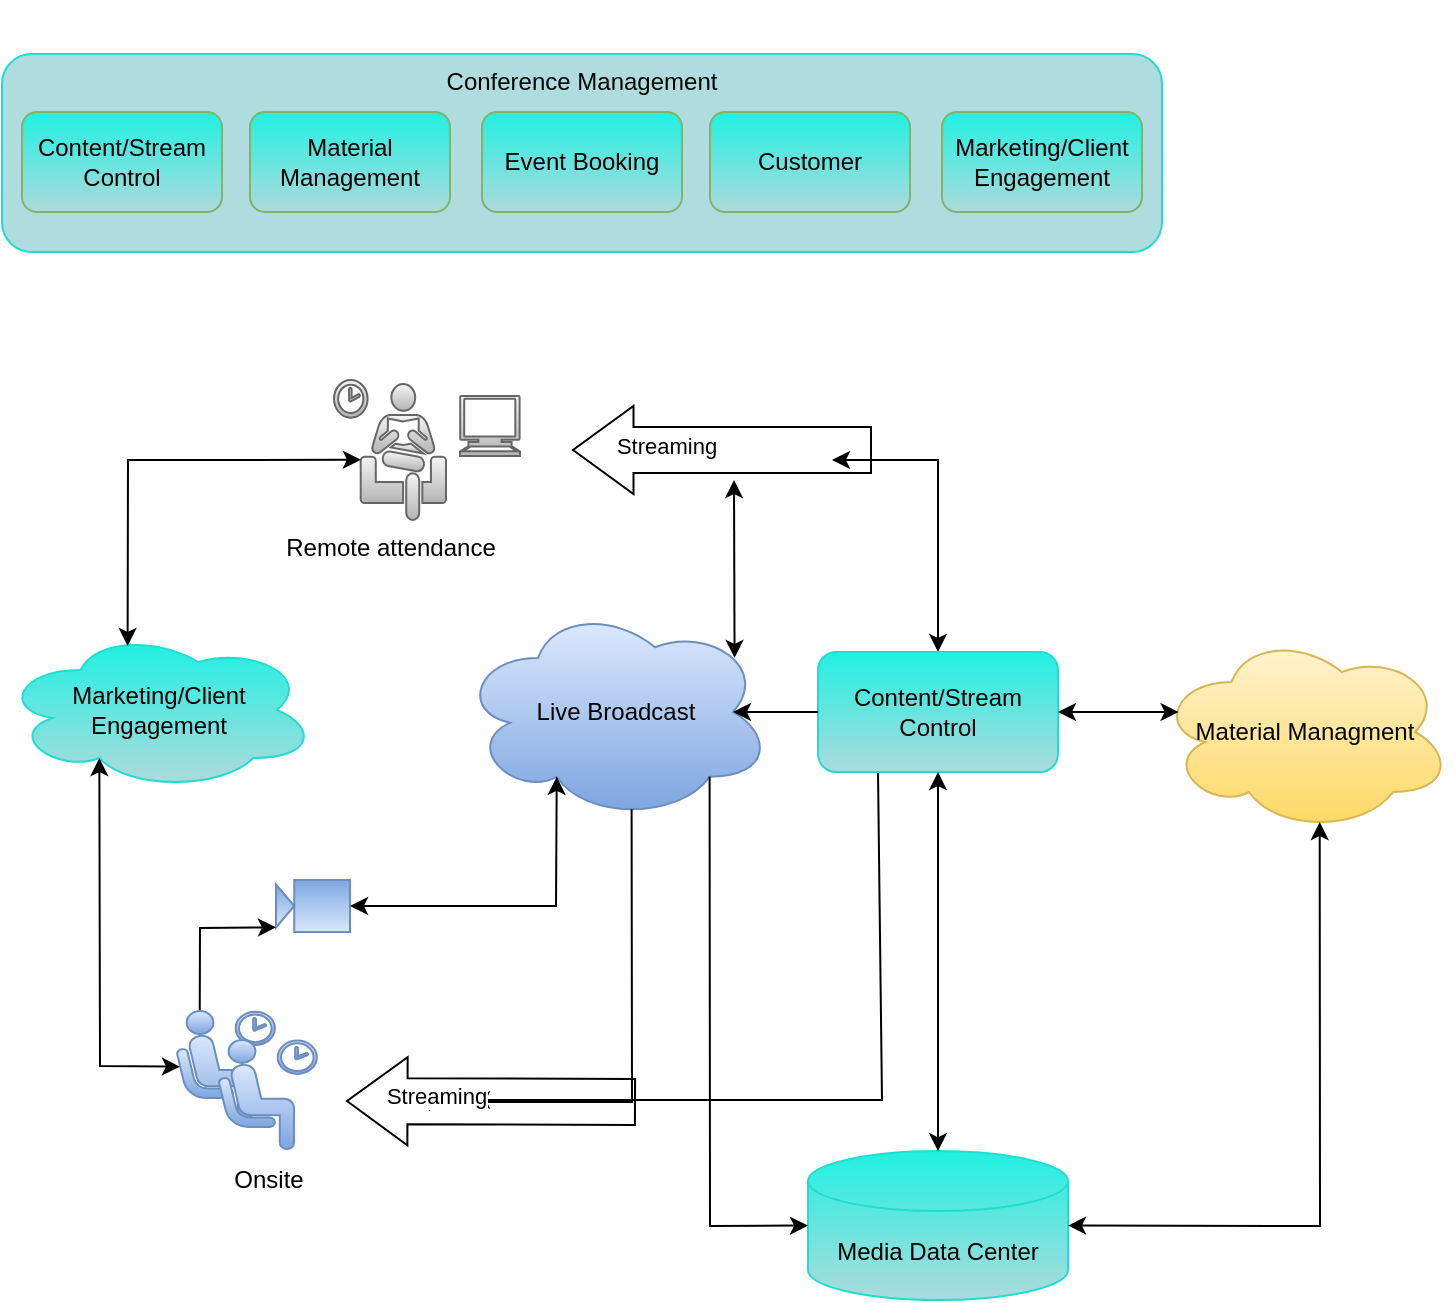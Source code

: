 <mxfile version="16.4.5" type="github">
  <diagram name="Page-1" id="3e8102d1-ef87-2e61-34e1-82d9a586fe2e">
    <mxGraphModel dx="957" dy="575" grid="1" gridSize="10" guides="1" tooltips="1" connect="1" arrows="1" fold="1" page="1" pageScale="1" pageWidth="1169" pageHeight="827" background="none" math="0" shadow="0">
      <root>
        <mxCell id="0" />
        <mxCell id="1" parent="0" />
        <mxCell id="70666756c84bb93c-7" value="Event Booking" style="shadow=0;dashed=0;html=1;strokeColor=none;fillColor=#ffffff;labelPosition=center;verticalLabelPosition=bottom;verticalAlign=top;shape=mxgraph.office.users.response_group;rounded=0;comic=0;fontFamily=Verdana;fontSize=14;fontColor=#FFFFFF;" parent="1" vertex="1">
          <mxGeometry x="126" y="37" width="58" height="54" as="geometry" />
        </mxCell>
        <mxCell id="70666756c84bb93c-9" value="Digital&lt;div&gt;Development&lt;/div&gt;" style="shadow=0;dashed=0;html=1;strokeColor=none;fillColor=#ffffff;labelPosition=center;verticalLabelPosition=bottom;verticalAlign=top;shape=mxgraph.office.servers.on_premises_server;rounded=0;comic=0;fontFamily=Verdana;fontSize=14;fontColor=#FFFFFF;" parent="1" vertex="1">
          <mxGeometry x="476" y="116" width="44" height="58" as="geometry" />
        </mxCell>
        <mxCell id="70666756c84bb93c-10" value="Technology&lt;div&gt;Certificates&lt;/div&gt;" style="shadow=0;dashed=0;html=1;strokeColor=none;fillColor=#ffffff;labelPosition=center;verticalLabelPosition=bottom;verticalAlign=top;shape=mxgraph.office.security.token_service;rounded=0;comic=0;fontFamily=Verdana;fontSize=14;fontColor=#FFFFFF;" parent="1" vertex="1">
          <mxGeometry x="66" y="10" width="60" height="56" as="geometry" />
        </mxCell>
        <mxCell id="70666756c84bb93c-12" value="Global&lt;div&gt;Partnerships&lt;/div&gt;" style="shadow=0;dashed=0;html=1;strokeColor=none;fillColor=#ffffff;labelPosition=center;verticalLabelPosition=bottom;verticalAlign=top;shape=mxgraph.office.concepts.globe_internet;rounded=0;comic=0;fontFamily=Verdana;fontSize=14;fontColor=#FFFFFF;" parent="1" vertex="1">
          <mxGeometry x="217" y="35" width="49" height="49" as="geometry" />
        </mxCell>
        <mxCell id="70666756c84bb93c-13" value="Environmental&lt;div&gt;Awareness&lt;/div&gt;" style="shadow=0;dashed=0;html=1;strokeColor=none;shape=mxgraph.mscae.general.continuous_cycle;fillColor=#ffffff;rounded=0;comic=0;fontFamily=Verdana;fontSize=14;fontColor=#FFFFFF;verticalAlign=top;labelPosition=center;verticalLabelPosition=bottom;align=center;" parent="1" vertex="1">
          <mxGeometry x="326" y="30" width="48" height="50" as="geometry" />
        </mxCell>
        <mxCell id="NWi8stcRYAT5q37b9TVu-14" value="Conference Management" style="rounded=1;whiteSpace=wrap;html=1;labelBackgroundColor=none;strokeColor=#1FDED1;fillColor=#AFDCDE;verticalAlign=top;" vertex="1" parent="1">
          <mxGeometry x="20" y="37" width="580" height="99" as="geometry" />
        </mxCell>
        <mxCell id="NWi8stcRYAT5q37b9TVu-5" value="Content/Stream Control" style="rounded=1;whiteSpace=wrap;html=1;labelBackgroundColor=none;fillColor=#21F0E2;gradientColor=#ADDADB;strokeColor=#82b366;" vertex="1" parent="1">
          <mxGeometry x="30" y="66" width="100" height="50" as="geometry" />
        </mxCell>
        <mxCell id="NWi8stcRYAT5q37b9TVu-15" value="Event Booking" style="rounded=1;whiteSpace=wrap;html=1;labelBackgroundColor=none;fillColor=#21F0E2;gradientColor=#ADDADB;strokeColor=#82b366;" vertex="1" parent="1">
          <mxGeometry x="260" y="66" width="100" height="50" as="geometry" />
        </mxCell>
        <mxCell id="NWi8stcRYAT5q37b9TVu-16" value="Material Management" style="rounded=1;whiteSpace=wrap;html=1;labelBackgroundColor=none;fillColor=#21F0E2;gradientColor=#ADDADB;strokeColor=#82b366;" vertex="1" parent="1">
          <mxGeometry x="144" y="66" width="100" height="50" as="geometry" />
        </mxCell>
        <mxCell id="NWi8stcRYAT5q37b9TVu-17" value="Marketing/Client Engagement" style="rounded=1;whiteSpace=wrap;html=1;labelBackgroundColor=none;fillColor=#21F0E2;gradientColor=#ADDADB;strokeColor=#82b366;" vertex="1" parent="1">
          <mxGeometry x="490" y="66" width="100" height="50" as="geometry" />
        </mxCell>
        <mxCell id="NWi8stcRYAT5q37b9TVu-18" value="Customer" style="rounded=1;whiteSpace=wrap;html=1;labelBackgroundColor=none;fillColor=#21F0E2;gradientColor=#ADDADB;strokeColor=#82b366;" vertex="1" parent="1">
          <mxGeometry x="374" y="66" width="100" height="50" as="geometry" />
        </mxCell>
        <mxCell id="NWi8stcRYAT5q37b9TVu-20" value="Remote attendance" style="shape=mxgraph.signs.people.waiting_room_2;html=1;pointerEvents=1;fillColor=#f5f5f5;strokeColor=#666666;verticalLabelPosition=bottom;verticalAlign=top;align=center;sketch=0;labelBackgroundColor=none;gradientColor=#b3b3b3;" vertex="1" parent="1">
          <mxGeometry x="186" y="200" width="56" height="70" as="geometry" />
        </mxCell>
        <mxCell id="NWi8stcRYAT5q37b9TVu-26" value="" style="shape=mxgraph.signs.tech.video_camera;html=1;pointerEvents=1;fillColor=#dae8fc;strokeColor=#6c8ebf;verticalLabelPosition=bottom;verticalAlign=top;align=center;sketch=0;labelBackgroundColor=none;gradientColor=#7ea6e0;rotation=-180;" vertex="1" parent="1">
          <mxGeometry x="157" y="450" width="37" height="26" as="geometry" />
        </mxCell>
        <mxCell id="NWi8stcRYAT5q37b9TVu-27" value="Live Broadcast" style="ellipse;shape=cloud;whiteSpace=wrap;html=1;labelBackgroundColor=none;strokeColor=#6c8ebf;fillColor=#dae8fc;gradientColor=#7ea6e0;" vertex="1" parent="1">
          <mxGeometry x="249" y="312" width="156" height="108" as="geometry" />
        </mxCell>
        <mxCell id="NWi8stcRYAT5q37b9TVu-30" value="" style="endArrow=classic;startArrow=classic;html=1;rounded=0;exitX=0.88;exitY=0.25;exitDx=0;exitDy=0;exitPerimeter=0;" edge="1" parent="1" source="NWi8stcRYAT5q37b9TVu-27">
          <mxGeometry width="50" height="50" relative="1" as="geometry">
            <mxPoint x="455" y="450" as="sourcePoint" />
            <mxPoint x="386" y="250" as="targetPoint" />
          </mxGeometry>
        </mxCell>
        <mxCell id="NWi8stcRYAT5q37b9TVu-34" value="" style="endArrow=classic;html=1;rounded=0;exitX=0.24;exitY=0;exitDx=0;exitDy=0;exitPerimeter=0;entryX=1;entryY=0.09;entryDx=0;entryDy=0;entryPerimeter=0;" edge="1" parent="1" source="NWi8stcRYAT5q37b9TVu-21" target="NWi8stcRYAT5q37b9TVu-26">
          <mxGeometry width="50" height="50" relative="1" as="geometry">
            <mxPoint x="-23" y="430" as="sourcePoint" />
            <mxPoint x="129" y="470" as="targetPoint" />
            <Array as="points">
              <mxPoint x="119" y="474" />
            </Array>
          </mxGeometry>
        </mxCell>
        <mxCell id="NWi8stcRYAT5q37b9TVu-35" value="" style="group" vertex="1" connectable="0" parent="1">
          <mxGeometry x="107" y="515.56" width="70.45" height="70" as="geometry" />
        </mxCell>
        <mxCell id="NWi8stcRYAT5q37b9TVu-23" value="" style="group" vertex="1" connectable="0" parent="NWi8stcRYAT5q37b9TVu-35">
          <mxGeometry width="70" height="70" as="geometry" />
        </mxCell>
        <mxCell id="NWi8stcRYAT5q37b9TVu-21" value="" style="shape=mxgraph.signs.people.waiting_room_1;html=1;pointerEvents=1;fillColor=#dae8fc;strokeColor=#6c8ebf;verticalLabelPosition=bottom;verticalAlign=top;align=center;sketch=0;labelBackgroundColor=none;gradientColor=#7ea6e0;" vertex="1" parent="NWi8stcRYAT5q37b9TVu-23">
          <mxGeometry width="49.45" height="55.556" as="geometry" />
        </mxCell>
        <mxCell id="NWi8stcRYAT5q37b9TVu-22" value="Onsite" style="shape=mxgraph.signs.people.waiting_room_1;html=1;pointerEvents=1;fillColor=#dae8fc;strokeColor=#6c8ebf;verticalLabelPosition=bottom;verticalAlign=top;align=center;sketch=0;labelBackgroundColor=none;gradientColor=#7ea6e0;" vertex="1" parent="NWi8stcRYAT5q37b9TVu-35">
          <mxGeometry x="21.0" y="14.444" width="49.45" height="55.556" as="geometry" />
        </mxCell>
        <mxCell id="NWi8stcRYAT5q37b9TVu-37" value="" style="endArrow=classic;html=1;rounded=0;exitX=0.55;exitY=0.95;exitDx=0;exitDy=0;exitPerimeter=0;" edge="1" parent="1" source="NWi8stcRYAT5q37b9TVu-27">
          <mxGeometry width="50" height="50" relative="1" as="geometry">
            <mxPoint x="265" y="580" as="sourcePoint" />
            <mxPoint x="225" y="561" as="targetPoint" />
            <Array as="points">
              <mxPoint x="335" y="561" />
            </Array>
          </mxGeometry>
        </mxCell>
        <mxCell id="NWi8stcRYAT5q37b9TVu-39" value="&lt;span&gt;Material Managment&lt;/span&gt;" style="ellipse;shape=cloud;whiteSpace=wrap;html=1;labelBackgroundColor=none;strokeColor=#d6b656;fillColor=#fff2cc;gradientColor=#ffd966;" vertex="1" parent="1">
          <mxGeometry x="598" y="326" width="147" height="100" as="geometry" />
        </mxCell>
        <mxCell id="NWi8stcRYAT5q37b9TVu-41" value="" style="endArrow=classic;html=1;rounded=0;exitX=0.25;exitY=1;exitDx=0;exitDy=0;" edge="1" parent="1" source="NWi8stcRYAT5q37b9TVu-56">
          <mxGeometry width="50" height="50" relative="1" as="geometry">
            <mxPoint x="498" y="460" as="sourcePoint" />
            <mxPoint x="255" y="560" as="targetPoint" />
            <Array as="points">
              <mxPoint x="460" y="560" />
            </Array>
          </mxGeometry>
        </mxCell>
        <mxCell id="NWi8stcRYAT5q37b9TVu-42" value="&lt;span&gt;Marketing/Client Engagement&lt;/span&gt;" style="ellipse;shape=cloud;whiteSpace=wrap;html=1;labelBackgroundColor=none;strokeColor=#1FDED1;fillColor=#21F0E2;gradientColor=#ADDADB;" vertex="1" parent="1">
          <mxGeometry x="20" y="325" width="157" height="80" as="geometry" />
        </mxCell>
        <mxCell id="NWi8stcRYAT5q37b9TVu-43" value="" style="endArrow=classic;startArrow=classic;html=1;rounded=0;entryX=0.24;entryY=0.57;entryDx=0;entryDy=0;entryPerimeter=0;exitX=0.4;exitY=0.1;exitDx=0;exitDy=0;exitPerimeter=0;" edge="1" parent="1" source="NWi8stcRYAT5q37b9TVu-42" target="NWi8stcRYAT5q37b9TVu-20">
          <mxGeometry width="50" height="50" relative="1" as="geometry">
            <mxPoint x="187" y="350" as="sourcePoint" />
            <mxPoint x="237" y="300" as="targetPoint" />
            <Array as="points">
              <mxPoint x="83" y="240" />
            </Array>
          </mxGeometry>
        </mxCell>
        <mxCell id="NWi8stcRYAT5q37b9TVu-44" value="" style="endArrow=classic;startArrow=classic;html=1;rounded=0;entryX=0.31;entryY=0.8;entryDx=0;entryDy=0;entryPerimeter=0;exitX=0.04;exitY=0.5;exitDx=0;exitDy=0;exitPerimeter=0;" edge="1" parent="1" source="NWi8stcRYAT5q37b9TVu-21" target="NWi8stcRYAT5q37b9TVu-42">
          <mxGeometry width="50" height="50" relative="1" as="geometry">
            <mxPoint x="-33" y="420" as="sourcePoint" />
            <mxPoint x="17" y="370" as="targetPoint" />
            <Array as="points">
              <mxPoint x="69" y="543" />
            </Array>
          </mxGeometry>
        </mxCell>
        <mxCell id="NWi8stcRYAT5q37b9TVu-46" value="" style="shape=flexArrow;endArrow=classic;html=1;rounded=0;width=23;endSize=9.75;" edge="1" parent="1">
          <mxGeometry width="50" height="50" relative="1" as="geometry">
            <mxPoint x="455" y="235" as="sourcePoint" />
            <mxPoint x="305" y="235" as="targetPoint" />
          </mxGeometry>
        </mxCell>
        <mxCell id="NWi8stcRYAT5q37b9TVu-52" value="Streaming" style="edgeLabel;html=1;align=center;verticalAlign=middle;resizable=0;points=[];" vertex="1" connectable="0" parent="NWi8stcRYAT5q37b9TVu-46">
          <mxGeometry x="0.373" y="-2" relative="1" as="geometry">
            <mxPoint as="offset" />
          </mxGeometry>
        </mxCell>
        <mxCell id="NWi8stcRYAT5q37b9TVu-47" value="" style="endArrow=classic;startArrow=classic;html=1;rounded=0;exitX=0.5;exitY=0;exitDx=0;exitDy=0;" edge="1" parent="1" source="NWi8stcRYAT5q37b9TVu-56">
          <mxGeometry width="50" height="50" relative="1" as="geometry">
            <mxPoint x="495" y="350" as="sourcePoint" />
            <mxPoint x="435" y="240" as="targetPoint" />
            <Array as="points">
              <mxPoint x="488" y="240" />
            </Array>
          </mxGeometry>
        </mxCell>
        <mxCell id="NWi8stcRYAT5q37b9TVu-48" value="" style="shape=mxgraph.signs.tech.computer;html=1;pointerEvents=1;fillColor=#f5f5f5;strokeColor=#666666;verticalLabelPosition=bottom;verticalAlign=top;align=center;sketch=0;labelBackgroundColor=none;gradientColor=#b3b3b3;" vertex="1" parent="1">
          <mxGeometry x="249" y="208" width="30" height="30" as="geometry" />
        </mxCell>
        <mxCell id="NWi8stcRYAT5q37b9TVu-50" value="" style="shape=flexArrow;endArrow=classic;html=1;rounded=0;width=23;endSize=9.75;" edge="1" parent="1">
          <mxGeometry width="50" height="50" relative="1" as="geometry">
            <mxPoint x="337" y="561" as="sourcePoint" />
            <mxPoint x="192" y="560.5" as="targetPoint" />
          </mxGeometry>
        </mxCell>
        <mxCell id="NWi8stcRYAT5q37b9TVu-51" value="Streaming" style="edgeLabel;html=1;align=center;verticalAlign=middle;resizable=0;points=[];" vertex="1" connectable="0" parent="NWi8stcRYAT5q37b9TVu-50">
          <mxGeometry x="0.144" y="12" relative="1" as="geometry">
            <mxPoint x="-17" y="-15" as="offset" />
          </mxGeometry>
        </mxCell>
        <mxCell id="NWi8stcRYAT5q37b9TVu-56" value="&lt;span&gt;Content/Stream Control&lt;/span&gt;" style="rounded=1;whiteSpace=wrap;html=1;labelBackgroundColor=none;strokeColor=#1FDED1;fillColor=#21F0E2;gradientColor=#ADDADB;" vertex="1" parent="1">
          <mxGeometry x="428" y="336" width="120" height="60" as="geometry" />
        </mxCell>
        <mxCell id="NWi8stcRYAT5q37b9TVu-57" value="" style="endArrow=classic;html=1;rounded=0;entryX=0.875;entryY=0.5;entryDx=0;entryDy=0;entryPerimeter=0;exitX=0;exitY=0.5;exitDx=0;exitDy=0;" edge="1" parent="1" source="NWi8stcRYAT5q37b9TVu-56" target="NWi8stcRYAT5q37b9TVu-27">
          <mxGeometry width="50" height="50" relative="1" as="geometry">
            <mxPoint x="418" y="380" as="sourcePoint" />
            <mxPoint x="468" y="330" as="targetPoint" />
          </mxGeometry>
        </mxCell>
        <mxCell id="NWi8stcRYAT5q37b9TVu-58" value="" style="endArrow=classic;startArrow=classic;html=1;rounded=0;entryX=0.07;entryY=0.4;entryDx=0;entryDy=0;entryPerimeter=0;exitX=1;exitY=0.5;exitDx=0;exitDy=0;" edge="1" parent="1" source="NWi8stcRYAT5q37b9TVu-56" target="NWi8stcRYAT5q37b9TVu-39">
          <mxGeometry width="50" height="50" relative="1" as="geometry">
            <mxPoint x="558" y="480" as="sourcePoint" />
            <mxPoint x="608" y="430" as="targetPoint" />
          </mxGeometry>
        </mxCell>
        <mxCell id="NWi8stcRYAT5q37b9TVu-59" value="Media Data Center" style="shape=cylinder3;whiteSpace=wrap;html=1;boundedLbl=1;backgroundOutline=1;size=15;labelBackgroundColor=none;strokeColor=#1FDED1;fillColor=#21F0E2;gradientColor=#ADDADB;" vertex="1" parent="1">
          <mxGeometry x="423" y="585.56" width="130" height="74.44" as="geometry" />
        </mxCell>
        <mxCell id="NWi8stcRYAT5q37b9TVu-61" value="" style="endArrow=classic;startArrow=classic;html=1;rounded=0;entryX=0.55;entryY=0.95;entryDx=0;entryDy=0;entryPerimeter=0;exitX=1;exitY=0.5;exitDx=0;exitDy=0;exitPerimeter=0;" edge="1" parent="1" source="NWi8stcRYAT5q37b9TVu-59" target="NWi8stcRYAT5q37b9TVu-39">
          <mxGeometry width="50" height="50" relative="1" as="geometry">
            <mxPoint x="278" y="460" as="sourcePoint" />
            <mxPoint x="328" y="410" as="targetPoint" />
            <Array as="points">
              <mxPoint x="679" y="623" />
            </Array>
          </mxGeometry>
        </mxCell>
        <mxCell id="NWi8stcRYAT5q37b9TVu-62" value="" style="endArrow=classic;startArrow=classic;html=1;rounded=0;entryX=0.5;entryY=1;entryDx=0;entryDy=0;" edge="1" parent="1" source="NWi8stcRYAT5q37b9TVu-59" target="NWi8stcRYAT5q37b9TVu-56">
          <mxGeometry width="50" height="50" relative="1" as="geometry">
            <mxPoint x="538" y="550" as="sourcePoint" />
            <mxPoint x="588" y="500" as="targetPoint" />
          </mxGeometry>
        </mxCell>
        <mxCell id="NWi8stcRYAT5q37b9TVu-63" value="" style="endArrow=classic;html=1;rounded=0;exitX=0.8;exitY=0.8;exitDx=0;exitDy=0;exitPerimeter=0;entryX=0;entryY=0.5;entryDx=0;entryDy=0;entryPerimeter=0;" edge="1" parent="1" source="NWi8stcRYAT5q37b9TVu-27" target="NWi8stcRYAT5q37b9TVu-59">
          <mxGeometry width="50" height="50" relative="1" as="geometry">
            <mxPoint x="378" y="550" as="sourcePoint" />
            <mxPoint x="428" y="500" as="targetPoint" />
            <Array as="points">
              <mxPoint x="374" y="623" />
            </Array>
          </mxGeometry>
        </mxCell>
        <mxCell id="NWi8stcRYAT5q37b9TVu-64" value="" style="endArrow=classic;startArrow=classic;html=1;rounded=0;exitX=0;exitY=0.5;exitDx=0;exitDy=0;exitPerimeter=0;entryX=0.31;entryY=0.8;entryDx=0;entryDy=0;entryPerimeter=0;" edge="1" parent="1" source="NWi8stcRYAT5q37b9TVu-26" target="NWi8stcRYAT5q37b9TVu-27">
          <mxGeometry width="50" height="50" relative="1" as="geometry">
            <mxPoint x="230" y="500" as="sourcePoint" />
            <mxPoint x="280" y="450" as="targetPoint" />
            <Array as="points">
              <mxPoint x="297" y="463" />
            </Array>
          </mxGeometry>
        </mxCell>
      </root>
    </mxGraphModel>
  </diagram>
</mxfile>
